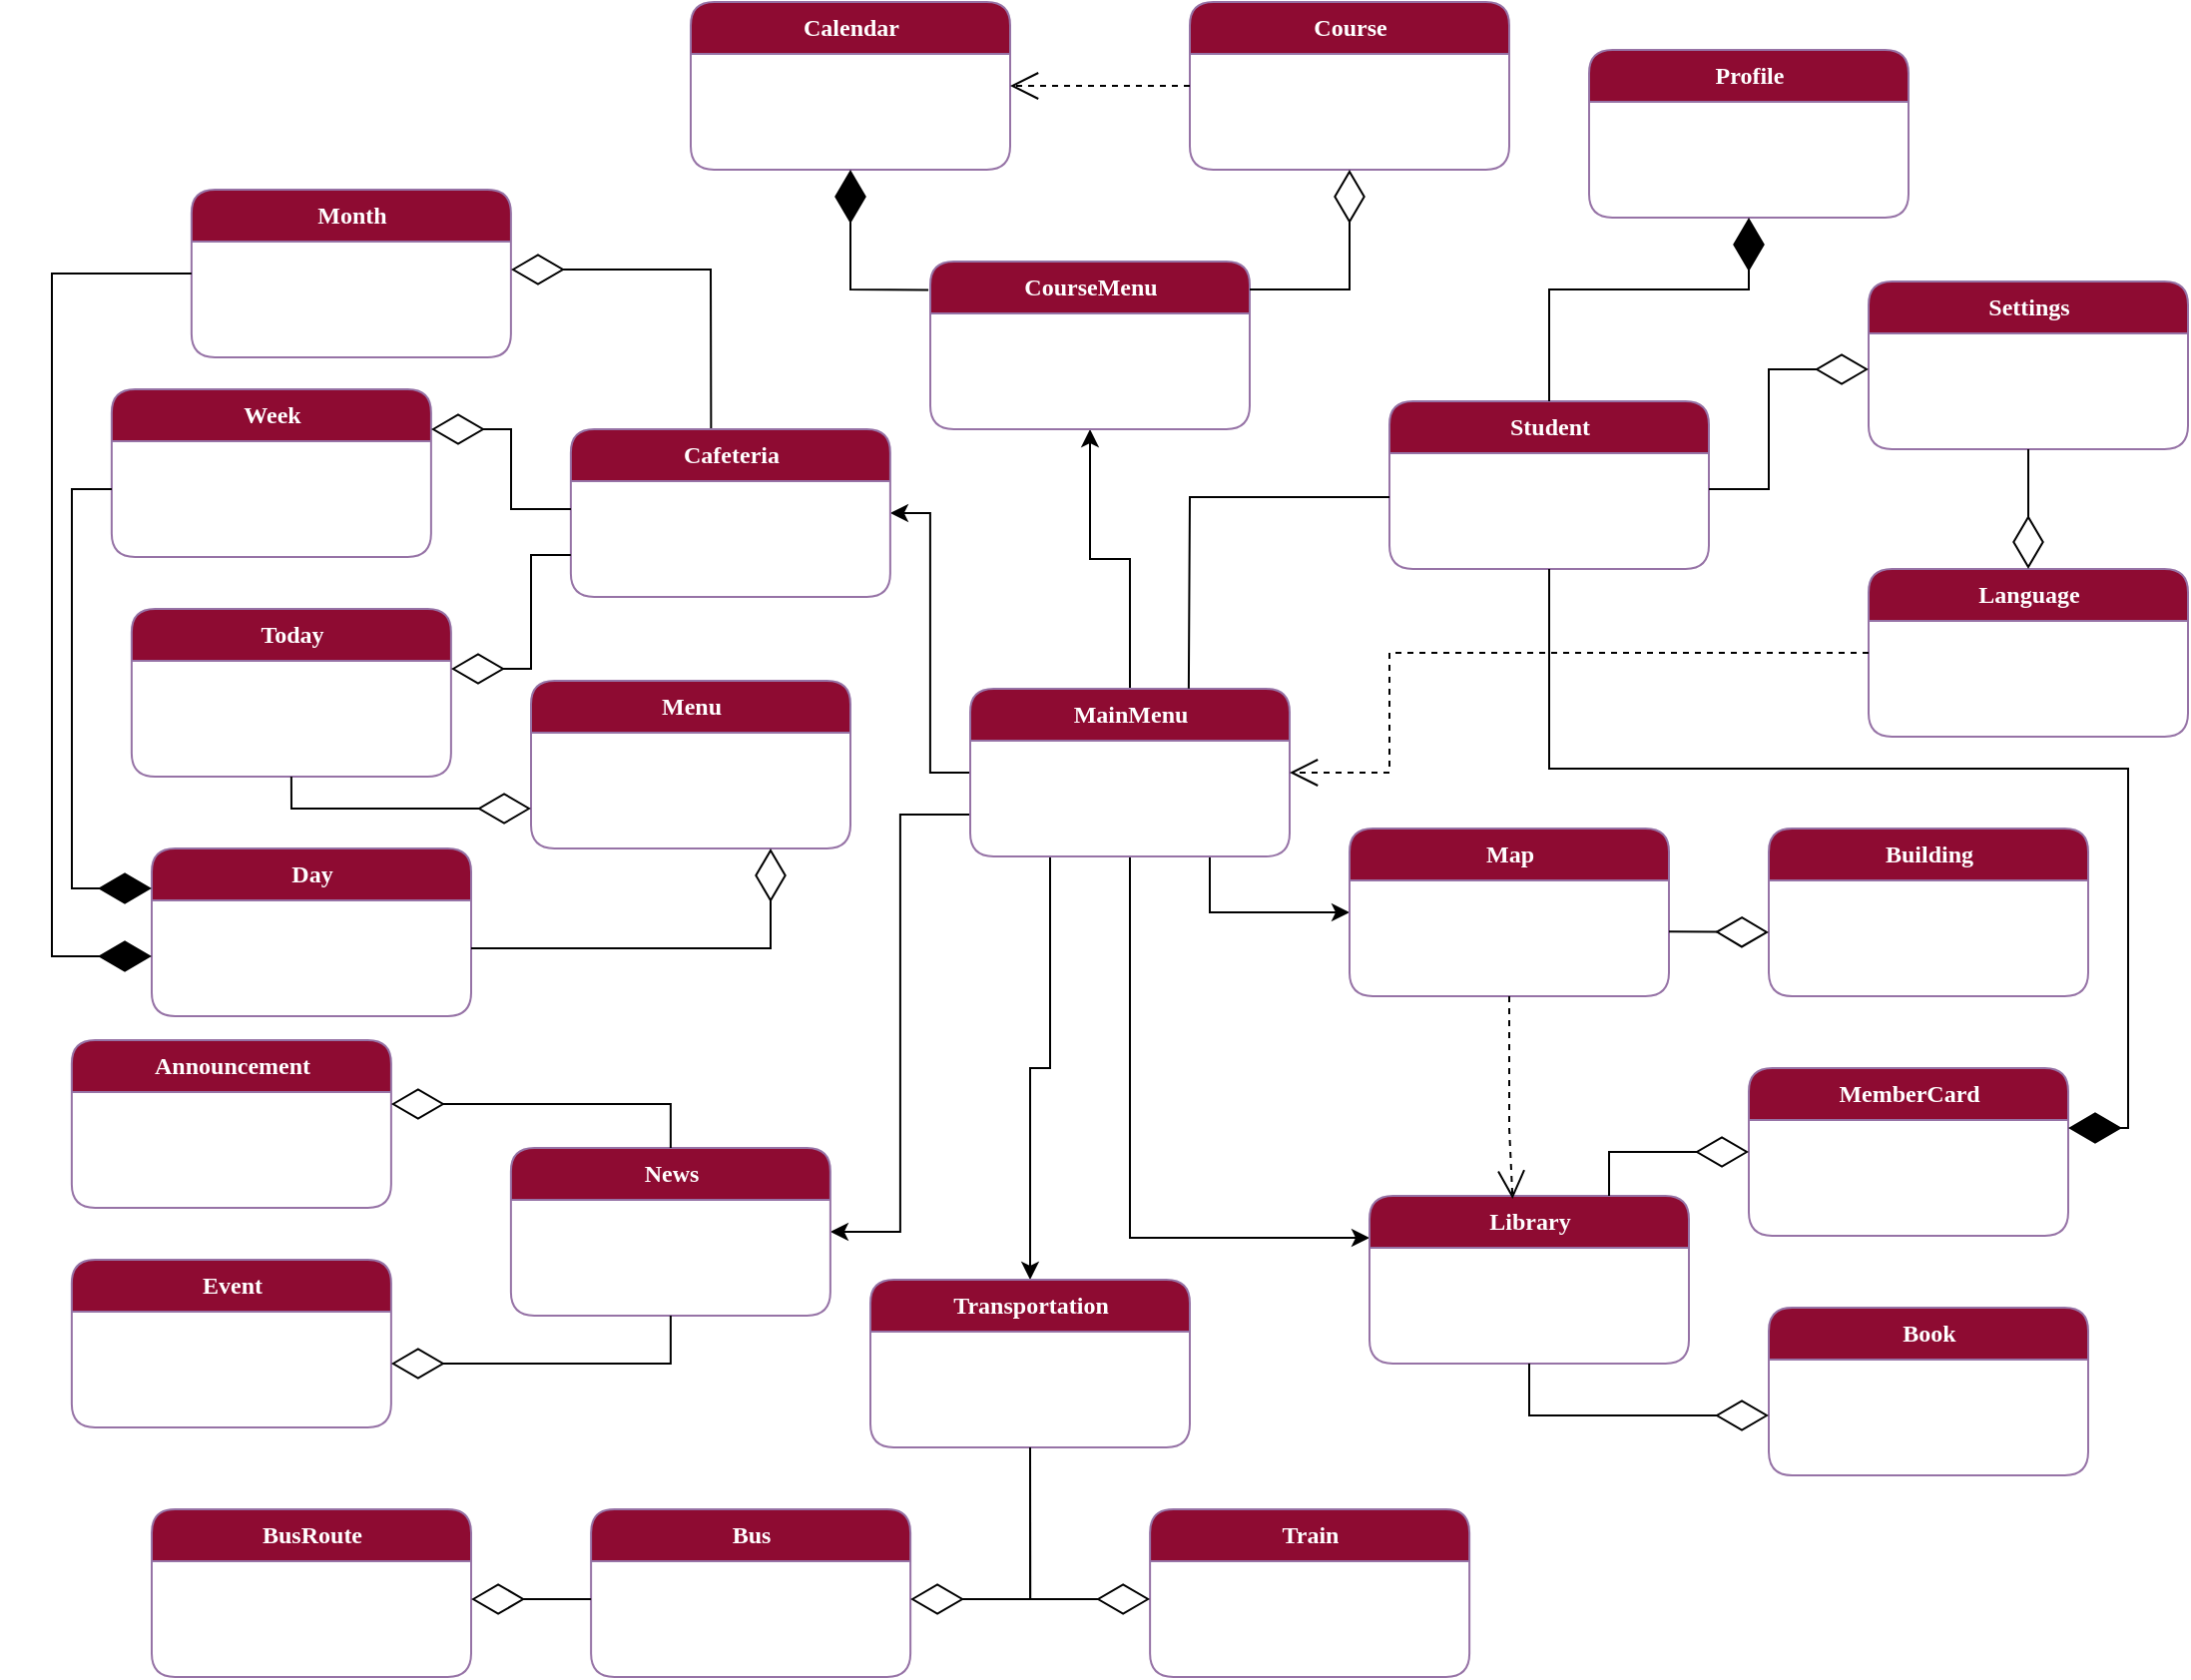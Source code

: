 <mxfile version="21.1.1" type="github">
  <diagram name="Domain-model-v0.1" id="5d7acffa-a066-3a61-03fe-96351882024d">
    <mxGraphModel dx="1434" dy="1614" grid="1" gridSize="10" guides="1" tooltips="1" connect="1" arrows="1" fold="1" page="1" pageScale="1" pageWidth="1100" pageHeight="850" background="#ffffff" math="0" shadow="0">
      <root>
        <mxCell id="0" />
        <mxCell id="1" parent="0" />
        <mxCell id="h8cdzkuJ3-BCi8xMZ_TN-5" value="&lt;font color=&quot;#ffffff&quot;&gt;&lt;b&gt;Student&lt;/b&gt;&lt;/font&gt;" style="swimlane;html=1;fontStyle=0;childLayout=stackLayout;horizontal=1;startSize=26;fillColor=#8e0b32;horizontalStack=0;resizeParent=1;resizeLast=0;collapsible=1;marginBottom=0;swimlaneFillColor=#ffffff;align=center;rounded=1;shadow=0;comic=0;labelBackgroundColor=none;strokeWidth=1;fontFamily=Verdana;fontSize=12;strokeColor=#9673a6;" parent="1" vertex="1">
          <mxGeometry x="695" y="-650" width="160" height="84" as="geometry" />
        </mxCell>
        <mxCell id="h8cdzkuJ3-BCi8xMZ_TN-8" value="&lt;font color=&quot;#ffffff&quot;&gt;&lt;b&gt;Settings&lt;/b&gt;&lt;/font&gt;" style="swimlane;html=1;fontStyle=0;childLayout=stackLayout;horizontal=1;startSize=26;fillColor=#8e0b32;horizontalStack=0;resizeParent=1;resizeLast=0;collapsible=1;marginBottom=0;swimlaneFillColor=#ffffff;align=center;rounded=1;shadow=0;comic=0;labelBackgroundColor=none;strokeWidth=1;fontFamily=Verdana;fontSize=12;strokeColor=#9673a6;" parent="1" vertex="1">
          <mxGeometry x="935" y="-710" width="160" height="84" as="geometry" />
        </mxCell>
        <mxCell id="h8cdzkuJ3-BCi8xMZ_TN-47" style="edgeStyle=orthogonalEdgeStyle;rounded=0;orthogonalLoop=1;jettySize=auto;html=1;exitX=0;exitY=0.5;exitDx=0;exitDy=0;entryX=1;entryY=0.5;entryDx=0;entryDy=0;" parent="1" source="h8cdzkuJ3-BCi8xMZ_TN-9" target="h8cdzkuJ3-BCi8xMZ_TN-12" edge="1">
          <mxGeometry relative="1" as="geometry" />
        </mxCell>
        <mxCell id="h8cdzkuJ3-BCi8xMZ_TN-50" style="edgeStyle=orthogonalEdgeStyle;rounded=0;orthogonalLoop=1;jettySize=auto;html=1;exitX=0;exitY=0.75;exitDx=0;exitDy=0;entryX=1;entryY=0.5;entryDx=0;entryDy=0;" parent="1" source="h8cdzkuJ3-BCi8xMZ_TN-9" target="h8cdzkuJ3-BCi8xMZ_TN-19" edge="1">
          <mxGeometry relative="1" as="geometry" />
        </mxCell>
        <mxCell id="h8cdzkuJ3-BCi8xMZ_TN-59" style="edgeStyle=orthogonalEdgeStyle;rounded=0;orthogonalLoop=1;jettySize=auto;html=1;exitX=0.75;exitY=1;exitDx=0;exitDy=0;entryX=0;entryY=0.5;entryDx=0;entryDy=0;" parent="1" source="h8cdzkuJ3-BCi8xMZ_TN-9" target="h8cdzkuJ3-BCi8xMZ_TN-15" edge="1">
          <mxGeometry relative="1" as="geometry" />
        </mxCell>
        <mxCell id="h8cdzkuJ3-BCi8xMZ_TN-68" style="edgeStyle=orthogonalEdgeStyle;rounded=0;orthogonalLoop=1;jettySize=auto;html=1;exitX=0.25;exitY=1;exitDx=0;exitDy=0;entryX=0.5;entryY=0;entryDx=0;entryDy=0;" parent="1" source="h8cdzkuJ3-BCi8xMZ_TN-9" target="h8cdzkuJ3-BCi8xMZ_TN-13" edge="1">
          <mxGeometry relative="1" as="geometry" />
        </mxCell>
        <mxCell id="h8cdzkuJ3-BCi8xMZ_TN-80" style="edgeStyle=orthogonalEdgeStyle;rounded=0;orthogonalLoop=1;jettySize=auto;html=1;exitX=0.5;exitY=0;exitDx=0;exitDy=0;entryX=0.5;entryY=1;entryDx=0;entryDy=0;" parent="1" source="h8cdzkuJ3-BCi8xMZ_TN-9" target="h8cdzkuJ3-BCi8xMZ_TN-18" edge="1">
          <mxGeometry relative="1" as="geometry" />
        </mxCell>
        <mxCell id="moBxXI_NNbaJDxCuOQPC-1" style="edgeStyle=orthogonalEdgeStyle;rounded=0;orthogonalLoop=1;jettySize=auto;html=1;exitX=0.5;exitY=1;exitDx=0;exitDy=0;entryX=0;entryY=0.25;entryDx=0;entryDy=0;" parent="1" source="h8cdzkuJ3-BCi8xMZ_TN-9" target="h8cdzkuJ3-BCi8xMZ_TN-14" edge="1">
          <mxGeometry relative="1" as="geometry" />
        </mxCell>
        <mxCell id="h8cdzkuJ3-BCi8xMZ_TN-9" value="&lt;font color=&quot;#ffffff&quot;&gt;&lt;b&gt;MainMenu&lt;br&gt;&lt;/b&gt;&lt;/font&gt;" style="swimlane;html=1;fontStyle=0;childLayout=stackLayout;horizontal=1;startSize=26;fillColor=#8e0b32;horizontalStack=0;resizeParent=1;resizeLast=0;collapsible=1;marginBottom=0;swimlaneFillColor=#ffffff;align=center;rounded=1;shadow=0;comic=0;labelBackgroundColor=none;strokeWidth=1;fontFamily=Verdana;fontSize=12;strokeColor=#9673a6;" parent="1" vertex="1">
          <mxGeometry x="485" y="-506" width="160" height="84" as="geometry" />
        </mxCell>
        <mxCell id="h8cdzkuJ3-BCi8xMZ_TN-11" value="&lt;font color=&quot;#ffffff&quot;&gt;&lt;b&gt;Profile&lt;/b&gt;&lt;/font&gt;" style="swimlane;html=1;fontStyle=0;childLayout=stackLayout;horizontal=1;startSize=26;fillColor=#8e0b32;horizontalStack=0;resizeParent=1;resizeLast=0;collapsible=1;marginBottom=0;swimlaneFillColor=#ffffff;align=center;rounded=1;shadow=0;comic=0;labelBackgroundColor=none;strokeWidth=1;fontFamily=Verdana;fontSize=12;strokeColor=#9673a6;" parent="1" vertex="1">
          <mxGeometry x="795" y="-826" width="160" height="84" as="geometry" />
        </mxCell>
        <mxCell id="h8cdzkuJ3-BCi8xMZ_TN-12" value="&lt;font color=&quot;#ffffff&quot;&gt;&lt;b&gt;Cafeteria&lt;/b&gt;&lt;/font&gt;" style="swimlane;html=1;fontStyle=0;childLayout=stackLayout;horizontal=1;startSize=26;fillColor=#8e0b32;horizontalStack=0;resizeParent=1;resizeLast=0;collapsible=1;marginBottom=0;swimlaneFillColor=#ffffff;align=center;rounded=1;shadow=0;comic=0;labelBackgroundColor=none;strokeWidth=1;fontFamily=Verdana;fontSize=12;strokeColor=#9673a6;" parent="1" vertex="1">
          <mxGeometry x="284.94" y="-636" width="160" height="84" as="geometry">
            <mxRectangle x="289.94" y="-10" width="100" height="30" as="alternateBounds" />
          </mxGeometry>
        </mxCell>
        <mxCell id="h8cdzkuJ3-BCi8xMZ_TN-13" value="&lt;font color=&quot;#ffffff&quot;&gt;&lt;b&gt;Transportation&lt;/b&gt;&lt;/font&gt;" style="swimlane;html=1;fontStyle=0;childLayout=stackLayout;horizontal=1;startSize=26;fillColor=#8e0b32;horizontalStack=0;resizeParent=1;resizeLast=0;collapsible=1;marginBottom=0;swimlaneFillColor=#ffffff;align=center;rounded=1;shadow=0;comic=0;labelBackgroundColor=none;strokeWidth=1;fontFamily=Verdana;fontSize=12;strokeColor=#9673a6;" parent="1" vertex="1">
          <mxGeometry x="435" y="-210" width="160" height="84" as="geometry" />
        </mxCell>
        <mxCell id="h8cdzkuJ3-BCi8xMZ_TN-14" value="&lt;font color=&quot;#ffffff&quot;&gt;&lt;b&gt;Library&lt;/b&gt;&lt;/font&gt;" style="swimlane;html=1;fontStyle=0;childLayout=stackLayout;horizontal=1;startSize=26;fillColor=#8e0b32;horizontalStack=0;resizeParent=1;resizeLast=0;collapsible=1;marginBottom=0;swimlaneFillColor=#ffffff;align=center;rounded=1;shadow=0;comic=0;labelBackgroundColor=none;strokeWidth=1;fontFamily=Verdana;fontSize=12;strokeColor=#9673a6;" parent="1" vertex="1">
          <mxGeometry x="685" y="-252" width="160" height="84" as="geometry" />
        </mxCell>
        <mxCell id="h8cdzkuJ3-BCi8xMZ_TN-15" value="&lt;font color=&quot;#ffffff&quot;&gt;&lt;b&gt;Map&lt;/b&gt;&lt;/font&gt;" style="swimlane;html=1;fontStyle=0;childLayout=stackLayout;horizontal=1;startSize=26;fillColor=#8e0b32;horizontalStack=0;resizeParent=1;resizeLast=0;collapsible=1;marginBottom=0;swimlaneFillColor=#ffffff;align=center;rounded=1;shadow=0;comic=0;labelBackgroundColor=none;strokeWidth=1;fontFamily=Verdana;fontSize=12;strokeColor=#9673a6;" parent="1" vertex="1">
          <mxGeometry x="675" y="-436" width="160" height="84" as="geometry" />
        </mxCell>
        <mxCell id="h8cdzkuJ3-BCi8xMZ_TN-18" value="&lt;font color=&quot;#ffffff&quot;&gt;&lt;b&gt;CourseMenu&lt;/b&gt;&lt;/font&gt;" style="swimlane;html=1;fontStyle=0;childLayout=stackLayout;horizontal=1;startSize=26;fillColor=#8e0b32;horizontalStack=0;resizeParent=1;resizeLast=0;collapsible=1;marginBottom=0;swimlaneFillColor=#ffffff;align=center;rounded=1;shadow=0;comic=0;labelBackgroundColor=none;strokeWidth=1;fontFamily=Verdana;fontSize=12;strokeColor=#9673a6;" parent="1" vertex="1">
          <mxGeometry x="465" y="-720" width="160" height="84" as="geometry" />
        </mxCell>
        <mxCell id="h8cdzkuJ3-BCi8xMZ_TN-19" value="&lt;font color=&quot;#ffffff&quot;&gt;&lt;b&gt;News&lt;/b&gt;&lt;/font&gt;" style="swimlane;html=1;fontStyle=0;childLayout=stackLayout;horizontal=1;startSize=26;fillColor=#8e0b32;horizontalStack=0;resizeParent=1;resizeLast=0;collapsible=1;marginBottom=0;swimlaneFillColor=#ffffff;align=center;rounded=1;shadow=0;comic=0;labelBackgroundColor=none;strokeWidth=1;fontFamily=Verdana;fontSize=12;strokeColor=#9673a6;" parent="1" vertex="1">
          <mxGeometry x="254.94" y="-276" width="160" height="84" as="geometry" />
        </mxCell>
        <mxCell id="h8cdzkuJ3-BCi8xMZ_TN-30" value="&lt;font color=&quot;#ffffff&quot;&gt;&lt;b&gt;Announcement&lt;/b&gt;&lt;/font&gt;" style="swimlane;html=1;fontStyle=0;childLayout=stackLayout;horizontal=1;startSize=26;fillColor=#8e0b32;horizontalStack=0;resizeParent=1;resizeLast=0;collapsible=1;marginBottom=0;swimlaneFillColor=#ffffff;align=center;rounded=1;shadow=0;comic=0;labelBackgroundColor=none;strokeWidth=1;fontFamily=Verdana;fontSize=12;strokeColor=#9673a6;" parent="1" vertex="1">
          <mxGeometry x="34.94" y="-330" width="160" height="84" as="geometry" />
        </mxCell>
        <mxCell id="h8cdzkuJ3-BCi8xMZ_TN-31" value="&lt;font color=&quot;#ffffff&quot;&gt;&lt;b&gt;Course&lt;/b&gt;&lt;/font&gt;" style="swimlane;html=1;fontStyle=0;childLayout=stackLayout;horizontal=1;startSize=26;fillColor=#8e0b32;horizontalStack=0;resizeParent=1;resizeLast=0;collapsible=1;marginBottom=0;swimlaneFillColor=#ffffff;align=center;rounded=1;shadow=0;comic=0;labelBackgroundColor=none;strokeWidth=1;fontFamily=Verdana;fontSize=12;strokeColor=#9673a6;" parent="1" vertex="1">
          <mxGeometry x="595" y="-850" width="160" height="84" as="geometry" />
        </mxCell>
        <mxCell id="h8cdzkuJ3-BCi8xMZ_TN-32" value="&lt;font color=&quot;#ffffff&quot;&gt;&lt;b&gt;Calendar&lt;/b&gt;&lt;/font&gt;" style="swimlane;html=1;fontStyle=0;childLayout=stackLayout;horizontal=1;startSize=26;fillColor=#8e0b32;horizontalStack=0;resizeParent=1;resizeLast=0;collapsible=1;marginBottom=0;swimlaneFillColor=#ffffff;align=center;rounded=1;shadow=0;comic=0;labelBackgroundColor=none;strokeWidth=1;fontFamily=Verdana;fontSize=12;strokeColor=#9673a6;" parent="1" vertex="1">
          <mxGeometry x="345" y="-850" width="160" height="84" as="geometry" />
        </mxCell>
        <mxCell id="h8cdzkuJ3-BCi8xMZ_TN-33" value="&lt;font color=&quot;#ffffff&quot;&gt;&lt;b&gt;Bus&lt;/b&gt;&lt;/font&gt;" style="swimlane;html=1;fontStyle=0;childLayout=stackLayout;horizontal=1;startSize=26;fillColor=#8e0b32;horizontalStack=0;resizeParent=1;resizeLast=0;collapsible=1;marginBottom=0;swimlaneFillColor=#ffffff;align=center;rounded=1;shadow=0;comic=0;labelBackgroundColor=none;strokeWidth=1;fontFamily=Verdana;fontSize=12;strokeColor=#9673a6;" parent="1" vertex="1">
          <mxGeometry x="295.06" y="-95" width="160" height="84" as="geometry" />
        </mxCell>
        <mxCell id="h8cdzkuJ3-BCi8xMZ_TN-34" value="&lt;font color=&quot;#ffffff&quot;&gt;&lt;b&gt;Train&lt;/b&gt;&lt;/font&gt;" style="swimlane;html=1;fontStyle=0;childLayout=stackLayout;horizontal=1;startSize=26;fillColor=#8e0b32;horizontalStack=0;resizeParent=1;resizeLast=0;collapsible=1;marginBottom=0;swimlaneFillColor=#ffffff;align=center;rounded=1;shadow=0;comic=0;labelBackgroundColor=none;strokeWidth=1;fontFamily=Verdana;fontSize=12;strokeColor=#9673a6;" parent="1" vertex="1">
          <mxGeometry x="575.06" y="-95" width="160" height="84" as="geometry" />
        </mxCell>
        <mxCell id="h8cdzkuJ3-BCi8xMZ_TN-35" value="&lt;font color=&quot;#ffffff&quot;&gt;&lt;b&gt;Event&lt;/b&gt;&lt;/font&gt;" style="swimlane;html=1;fontStyle=0;childLayout=stackLayout;horizontal=1;startSize=26;fillColor=#8e0b32;horizontalStack=0;resizeParent=1;resizeLast=0;collapsible=1;marginBottom=0;swimlaneFillColor=#ffffff;align=center;rounded=1;shadow=0;comic=0;labelBackgroundColor=none;strokeWidth=1;fontFamily=Verdana;fontSize=12;strokeColor=#9673a6;" parent="1" vertex="1">
          <mxGeometry x="34.94" y="-220" width="160" height="84" as="geometry" />
        </mxCell>
        <mxCell id="h8cdzkuJ3-BCi8xMZ_TN-41" value="&lt;font color=&quot;#ffffff&quot;&gt;&lt;b&gt;MemberCard&lt;/b&gt;&lt;/font&gt;" style="swimlane;html=1;fontStyle=0;childLayout=stackLayout;horizontal=1;startSize=26;fillColor=#8e0b32;horizontalStack=0;resizeParent=1;resizeLast=0;collapsible=1;marginBottom=0;swimlaneFillColor=#ffffff;align=center;rounded=1;shadow=0;comic=0;labelBackgroundColor=none;strokeWidth=1;fontFamily=Verdana;fontSize=12;strokeColor=#9673a6;" parent="1" vertex="1">
          <mxGeometry x="875" y="-316" width="160" height="84" as="geometry" />
        </mxCell>
        <mxCell id="h8cdzkuJ3-BCi8xMZ_TN-55" value="&lt;font color=&quot;#ffffff&quot;&gt;&lt;b&gt;Book&lt;/b&gt;&lt;/font&gt;" style="swimlane;html=1;fontStyle=0;childLayout=stackLayout;horizontal=1;startSize=26;fillColor=#8e0b32;horizontalStack=0;resizeParent=1;resizeLast=0;collapsible=1;marginBottom=0;swimlaneFillColor=#ffffff;align=center;rounded=1;shadow=0;comic=0;labelBackgroundColor=none;strokeWidth=1;fontFamily=Verdana;fontSize=12;strokeColor=#9673a6;" parent="1" vertex="1">
          <mxGeometry x="885" y="-196" width="160" height="84" as="geometry" />
        </mxCell>
        <mxCell id="h8cdzkuJ3-BCi8xMZ_TN-57" value="&lt;font color=&quot;#ffffff&quot;&gt;&lt;b&gt;Building&lt;/b&gt;&lt;/font&gt;" style="swimlane;html=1;fontStyle=0;childLayout=stackLayout;horizontal=1;startSize=26;fillColor=#8e0b32;horizontalStack=0;resizeParent=1;resizeLast=0;collapsible=1;marginBottom=0;swimlaneFillColor=#ffffff;align=center;rounded=1;shadow=0;comic=0;labelBackgroundColor=none;strokeWidth=1;fontFamily=Verdana;fontSize=12;strokeColor=#9673a6;" parent="1" vertex="1">
          <mxGeometry x="885" y="-436" width="160" height="84" as="geometry" />
        </mxCell>
        <mxCell id="0y7RblWS7trDj023ZmKN-32" value="" style="endArrow=diamondThin;endFill=0;endSize=24;html=1;rounded=0;" parent="h8cdzkuJ3-BCi8xMZ_TN-57" edge="1">
          <mxGeometry width="160" relative="1" as="geometry">
            <mxPoint x="-50" y="51.58" as="sourcePoint" />
            <mxPoint y="52" as="targetPoint" />
          </mxGeometry>
        </mxCell>
        <mxCell id="h8cdzkuJ3-BCi8xMZ_TN-65" value="&lt;font color=&quot;#ffffff&quot;&gt;&lt;b&gt;Today&lt;/b&gt;&lt;/font&gt;" style="swimlane;html=1;fontStyle=0;childLayout=stackLayout;horizontal=1;startSize=26;fillColor=#8e0b32;horizontalStack=0;resizeParent=1;resizeLast=0;collapsible=1;marginBottom=0;swimlaneFillColor=#ffffff;align=center;rounded=1;shadow=0;comic=0;labelBackgroundColor=none;strokeWidth=1;fontFamily=Verdana;fontSize=12;strokeColor=#9673a6;" parent="1" vertex="1">
          <mxGeometry x="64.94" y="-546" width="160" height="84" as="geometry" />
        </mxCell>
        <mxCell id="h8cdzkuJ3-BCi8xMZ_TN-66" value="&lt;font color=&quot;#ffffff&quot;&gt;&lt;b&gt;Week&lt;/b&gt;&lt;/font&gt;" style="swimlane;html=1;fontStyle=0;childLayout=stackLayout;horizontal=1;startSize=26;fillColor=#8e0b32;horizontalStack=0;resizeParent=1;resizeLast=0;collapsible=1;marginBottom=0;swimlaneFillColor=#ffffff;align=center;rounded=1;shadow=0;comic=0;labelBackgroundColor=none;strokeWidth=1;fontFamily=Verdana;fontSize=12;strokeColor=#9673a6;" parent="1" vertex="1">
          <mxGeometry x="54.94" y="-656" width="160" height="84" as="geometry" />
        </mxCell>
        <mxCell id="h8cdzkuJ3-BCi8xMZ_TN-67" value="&lt;font color=&quot;#ffffff&quot;&gt;&lt;b&gt;Month&lt;/b&gt;&lt;/font&gt;" style="swimlane;html=1;fontStyle=0;childLayout=stackLayout;horizontal=1;startSize=26;fillColor=#8e0b32;horizontalStack=0;resizeParent=1;resizeLast=0;collapsible=1;marginBottom=0;swimlaneFillColor=#ffffff;align=center;rounded=1;shadow=0;comic=0;labelBackgroundColor=none;strokeWidth=1;fontFamily=Verdana;fontSize=12;strokeColor=#9673a6;" parent="1" vertex="1">
          <mxGeometry x="94.94" y="-756" width="160" height="84" as="geometry" />
        </mxCell>
        <mxCell id="h8cdzkuJ3-BCi8xMZ_TN-69" value="&lt;font color=&quot;#ffffff&quot;&gt;&lt;b&gt;Menu&lt;/b&gt;&lt;/font&gt;" style="swimlane;html=1;fontStyle=0;childLayout=stackLayout;horizontal=1;startSize=26;fillColor=#8e0b32;horizontalStack=0;resizeParent=1;resizeLast=0;collapsible=1;marginBottom=0;swimlaneFillColor=#ffffff;align=center;rounded=1;shadow=0;comic=0;labelBackgroundColor=none;strokeWidth=1;fontFamily=Verdana;fontSize=12;strokeColor=#9673a6;" parent="1" vertex="1">
          <mxGeometry x="265" y="-510" width="160" height="84" as="geometry" />
        </mxCell>
        <mxCell id="h8cdzkuJ3-BCi8xMZ_TN-78" value="&lt;font color=&quot;#ffffff&quot;&gt;&lt;b&gt;Language&lt;/b&gt;&lt;/font&gt;" style="swimlane;html=1;fontStyle=0;childLayout=stackLayout;horizontal=1;startSize=26;fillColor=#8e0b32;horizontalStack=0;resizeParent=1;resizeLast=0;collapsible=1;marginBottom=0;swimlaneFillColor=#ffffff;align=center;rounded=1;shadow=0;comic=0;labelBackgroundColor=none;strokeWidth=1;fontFamily=Verdana;fontSize=12;strokeColor=#9673a6;" parent="1" vertex="1">
          <mxGeometry x="935" y="-566" width="160" height="84" as="geometry" />
        </mxCell>
        <mxCell id="0y7RblWS7trDj023ZmKN-3" value="" style="endArrow=diamondThin;endFill=0;endSize=24;html=1;rounded=0;exitX=0.5;exitY=1;exitDx=0;exitDy=0;" parent="1" source="h8cdzkuJ3-BCi8xMZ_TN-14" edge="1">
          <mxGeometry width="160" relative="1" as="geometry">
            <mxPoint x="725" y="-142" as="sourcePoint" />
            <mxPoint x="885" y="-142" as="targetPoint" />
            <Array as="points">
              <mxPoint x="765" y="-142" />
              <mxPoint x="795" y="-142" />
              <mxPoint x="825" y="-142" />
            </Array>
          </mxGeometry>
        </mxCell>
        <mxCell id="0y7RblWS7trDj023ZmKN-5" value="" style="endArrow=diamondThin;endFill=0;endSize=24;html=1;rounded=0;entryX=0.5;entryY=1;entryDx=0;entryDy=0;" parent="1" target="h8cdzkuJ3-BCi8xMZ_TN-31" edge="1">
          <mxGeometry width="160" relative="1" as="geometry">
            <mxPoint x="625" y="-706" as="sourcePoint" />
            <mxPoint x="785" y="-516" as="targetPoint" />
            <Array as="points">
              <mxPoint x="625" y="-706" />
              <mxPoint x="675" y="-706" />
            </Array>
          </mxGeometry>
        </mxCell>
        <mxCell id="0y7RblWS7trDj023ZmKN-7" value="" style="endArrow=open;endSize=12;dashed=1;html=1;rounded=0;exitX=0;exitY=0.5;exitDx=0;exitDy=0;entryX=1;entryY=0.5;entryDx=0;entryDy=0;" parent="1" source="h8cdzkuJ3-BCi8xMZ_TN-31" target="h8cdzkuJ3-BCi8xMZ_TN-32" edge="1">
          <mxGeometry width="160" relative="1" as="geometry">
            <mxPoint x="475" y="-756" as="sourcePoint" />
            <mxPoint x="635" y="-756" as="targetPoint" />
          </mxGeometry>
        </mxCell>
        <mxCell id="0y7RblWS7trDj023ZmKN-8" value="" style="endArrow=diamondThin;endFill=1;endSize=24;html=1;rounded=0;entryX=0.5;entryY=1;entryDx=0;entryDy=0;exitX=-0.006;exitY=0.169;exitDx=0;exitDy=0;exitPerimeter=0;" parent="1" source="h8cdzkuJ3-BCi8xMZ_TN-18" target="h8cdzkuJ3-BCi8xMZ_TN-32" edge="1">
          <mxGeometry width="160" relative="1" as="geometry">
            <mxPoint x="535" y="-676" as="sourcePoint" />
            <mxPoint x="695" y="-676" as="targetPoint" />
            <Array as="points">
              <mxPoint x="425" y="-706" />
            </Array>
          </mxGeometry>
        </mxCell>
        <mxCell id="0y7RblWS7trDj023ZmKN-9" value="" style="endArrow=diamondThin;endFill=0;endSize=24;html=1;rounded=0;" parent="1" edge="1">
          <mxGeometry width="160" relative="1" as="geometry">
            <mxPoint x="285" y="-596" as="sourcePoint" />
            <mxPoint x="215" y="-636" as="targetPoint" />
            <Array as="points">
              <mxPoint x="255" y="-596" />
              <mxPoint x="255" y="-636" />
            </Array>
          </mxGeometry>
        </mxCell>
        <mxCell id="0y7RblWS7trDj023ZmKN-10" value="" style="endArrow=diamondThin;endFill=0;endSize=24;html=1;rounded=0;exitX=0.439;exitY=-0.006;exitDx=0;exitDy=0;exitPerimeter=0;" parent="1" source="h8cdzkuJ3-BCi8xMZ_TN-12" edge="1">
          <mxGeometry width="160" relative="1" as="geometry">
            <mxPoint x="275" y="-656" as="sourcePoint" />
            <mxPoint x="255" y="-716" as="targetPoint" />
            <Array as="points">
              <mxPoint x="355" y="-716" />
            </Array>
          </mxGeometry>
        </mxCell>
        <mxCell id="0y7RblWS7trDj023ZmKN-11" value="" style="endArrow=diamondThin;endFill=0;endSize=24;html=1;rounded=0;exitX=0;exitY=0.75;exitDx=0;exitDy=0;" parent="1" source="h8cdzkuJ3-BCi8xMZ_TN-12" edge="1">
          <mxGeometry width="160" relative="1" as="geometry">
            <mxPoint x="225" y="-616" as="sourcePoint" />
            <mxPoint x="225" y="-516" as="targetPoint" />
            <Array as="points">
              <mxPoint x="265" y="-573" />
              <mxPoint x="265" y="-516" />
            </Array>
          </mxGeometry>
        </mxCell>
        <mxCell id="0y7RblWS7trDj023ZmKN-12" value="&lt;font color=&quot;#ffffff&quot;&gt;&lt;b&gt;Day&lt;/b&gt;&lt;/font&gt;" style="swimlane;html=1;fontStyle=0;childLayout=stackLayout;horizontal=1;startSize=26;fillColor=#8e0b32;horizontalStack=0;resizeParent=1;resizeLast=0;collapsible=1;marginBottom=0;swimlaneFillColor=#ffffff;align=center;rounded=1;shadow=0;comic=0;labelBackgroundColor=none;strokeWidth=1;fontFamily=Verdana;fontSize=12;strokeColor=#9673a6;" parent="1" vertex="1">
          <mxGeometry x="75" y="-426" width="160" height="84" as="geometry" />
        </mxCell>
        <mxCell id="0y7RblWS7trDj023ZmKN-13" value="" style="endArrow=diamondThin;endFill=1;endSize=24;html=1;rounded=0;" parent="1" edge="1">
          <mxGeometry width="160" relative="1" as="geometry">
            <mxPoint x="55" y="-606" as="sourcePoint" />
            <mxPoint x="75" y="-406" as="targetPoint" />
            <Array as="points">
              <mxPoint x="35" y="-606" />
              <mxPoint x="35" y="-406" />
            </Array>
          </mxGeometry>
        </mxCell>
        <mxCell id="0y7RblWS7trDj023ZmKN-14" value="" style="endArrow=diamondThin;endFill=1;endSize=24;html=1;rounded=0;exitX=0;exitY=0.5;exitDx=0;exitDy=0;" parent="1" source="h8cdzkuJ3-BCi8xMZ_TN-67" edge="1">
          <mxGeometry width="160" relative="1" as="geometry">
            <mxPoint x="55" y="-572" as="sourcePoint" />
            <mxPoint x="75" y="-372" as="targetPoint" />
            <Array as="points">
              <mxPoint x="25" y="-714" />
              <mxPoint x="25" y="-372" />
            </Array>
          </mxGeometry>
        </mxCell>
        <mxCell id="0y7RblWS7trDj023ZmKN-15" value="" style="endArrow=diamondThin;endFill=0;endSize=24;html=1;rounded=0;entryX=0.75;entryY=1;entryDx=0;entryDy=0;" parent="1" target="h8cdzkuJ3-BCi8xMZ_TN-69" edge="1">
          <mxGeometry width="160" relative="1" as="geometry">
            <mxPoint x="235" y="-376" as="sourcePoint" />
            <mxPoint x="414.94" y="-376" as="targetPoint" />
            <Array as="points">
              <mxPoint x="385" y="-376" />
            </Array>
          </mxGeometry>
        </mxCell>
        <mxCell id="0y7RblWS7trDj023ZmKN-16" value="" style="endArrow=diamondThin;endFill=0;endSize=24;html=1;rounded=0;entryX=0.75;entryY=1;entryDx=0;entryDy=0;exitX=0.5;exitY=1;exitDx=0;exitDy=0;" parent="1" source="h8cdzkuJ3-BCi8xMZ_TN-65" edge="1">
          <mxGeometry width="160" relative="1" as="geometry">
            <mxPoint x="115" y="-396" as="sourcePoint" />
            <mxPoint x="265" y="-446" as="targetPoint" />
            <Array as="points">
              <mxPoint x="145" y="-446" />
              <mxPoint x="205" y="-446" />
            </Array>
          </mxGeometry>
        </mxCell>
        <mxCell id="0y7RblWS7trDj023ZmKN-17" value="" style="endArrow=diamondThin;endFill=0;endSize=24;html=1;rounded=0;" parent="1" source="h8cdzkuJ3-BCi8xMZ_TN-19" edge="1">
          <mxGeometry width="160" relative="1" as="geometry">
            <mxPoint x="354.94" y="-238" as="sourcePoint" />
            <mxPoint x="194.94" y="-298" as="targetPoint" />
            <Array as="points">
              <mxPoint x="334.94" y="-298" />
            </Array>
          </mxGeometry>
        </mxCell>
        <mxCell id="0y7RblWS7trDj023ZmKN-19" value="" style="endArrow=diamondThin;endFill=0;endSize=24;html=1;rounded=0;exitX=0.5;exitY=1;exitDx=0;exitDy=0;" parent="1" source="h8cdzkuJ3-BCi8xMZ_TN-19" edge="1">
          <mxGeometry width="160" relative="1" as="geometry">
            <mxPoint x="334.94" y="-146" as="sourcePoint" />
            <mxPoint x="194.94" y="-168" as="targetPoint" />
            <Array as="points">
              <mxPoint x="334.94" y="-168" />
            </Array>
          </mxGeometry>
        </mxCell>
        <mxCell id="0y7RblWS7trDj023ZmKN-20" value="&lt;font color=&quot;#ffffff&quot;&gt;&lt;b&gt;BusRoute&lt;/b&gt;&lt;/font&gt;" style="swimlane;html=1;fontStyle=0;childLayout=stackLayout;horizontal=1;startSize=26;fillColor=#8e0b32;horizontalStack=0;resizeParent=1;resizeLast=0;collapsible=1;marginBottom=0;swimlaneFillColor=#ffffff;align=center;rounded=1;shadow=0;comic=0;labelBackgroundColor=none;strokeWidth=1;fontFamily=Verdana;fontSize=12;strokeColor=#9673a6;" parent="1" vertex="1">
          <mxGeometry x="75" y="-95" width="160" height="84" as="geometry" />
        </mxCell>
        <mxCell id="0y7RblWS7trDj023ZmKN-21" value="" style="endArrow=diamondThin;endFill=0;endSize=24;html=1;rounded=0;" parent="1" edge="1">
          <mxGeometry width="160" relative="1" as="geometry">
            <mxPoint x="295.06" y="-50" as="sourcePoint" />
            <mxPoint x="235.06" y="-50" as="targetPoint" />
          </mxGeometry>
        </mxCell>
        <mxCell id="0y7RblWS7trDj023ZmKN-22" value="" style="endArrow=diamondThin;endFill=0;endSize=24;html=1;rounded=0;exitX=0.5;exitY=1;exitDx=0;exitDy=0;" parent="1" source="h8cdzkuJ3-BCi8xMZ_TN-13" edge="1">
          <mxGeometry width="160" relative="1" as="geometry">
            <mxPoint x="505.06" y="-130" as="sourcePoint" />
            <mxPoint x="455.06" y="-50" as="targetPoint" />
            <Array as="points">
              <mxPoint x="515.06" y="-50" />
            </Array>
          </mxGeometry>
        </mxCell>
        <mxCell id="0y7RblWS7trDj023ZmKN-25" value="" style="endArrow=diamondThin;endFill=0;endSize=24;html=1;rounded=0;exitX=0.5;exitY=1;exitDx=0;exitDy=0;" parent="1" source="h8cdzkuJ3-BCi8xMZ_TN-13" edge="1">
          <mxGeometry width="160" relative="1" as="geometry">
            <mxPoint x="525.06" y="-116" as="sourcePoint" />
            <mxPoint x="575.06" y="-50" as="targetPoint" />
            <Array as="points">
              <mxPoint x="515.06" y="-50" />
            </Array>
          </mxGeometry>
        </mxCell>
        <mxCell id="0y7RblWS7trDj023ZmKN-28" value="" style="endArrow=diamondThin;endFill=0;endSize=24;html=1;rounded=0;exitX=0.75;exitY=0;exitDx=0;exitDy=0;" parent="1" source="h8cdzkuJ3-BCi8xMZ_TN-14" edge="1">
          <mxGeometry width="160" relative="1" as="geometry">
            <mxPoint x="725" y="-274.42" as="sourcePoint" />
            <mxPoint x="875" y="-274" as="targetPoint" />
            <Array as="points">
              <mxPoint x="805" y="-274" />
            </Array>
          </mxGeometry>
        </mxCell>
        <mxCell id="0y7RblWS7trDj023ZmKN-29" value="" style="endArrow=diamondThin;endFill=1;endSize=24;html=1;rounded=0;exitX=0.5;exitY=1;exitDx=0;exitDy=0;" parent="1" source="h8cdzkuJ3-BCi8xMZ_TN-5" edge="1">
          <mxGeometry width="160" relative="1" as="geometry">
            <mxPoint x="745" y="-468.34" as="sourcePoint" />
            <mxPoint x="1035" y="-286" as="targetPoint" />
            <Array as="points">
              <mxPoint x="775" y="-466" />
              <mxPoint x="1065" y="-466" />
              <mxPoint x="1065" y="-286" />
            </Array>
          </mxGeometry>
        </mxCell>
        <mxCell id="0y7RblWS7trDj023ZmKN-31" value="" style="endArrow=open;endSize=12;dashed=1;html=1;rounded=0;exitX=0.5;exitY=1;exitDx=0;exitDy=0;entryX=0.448;entryY=0.018;entryDx=0;entryDy=0;entryPerimeter=0;" parent="1" source="h8cdzkuJ3-BCi8xMZ_TN-15" target="h8cdzkuJ3-BCi8xMZ_TN-14" edge="1">
          <mxGeometry width="160" relative="1" as="geometry">
            <mxPoint x="685" y="-306" as="sourcePoint" />
            <mxPoint x="845" y="-306" as="targetPoint" />
            <Array as="points">
              <mxPoint x="755" y="-306" />
              <mxPoint x="755" y="-286" />
            </Array>
          </mxGeometry>
        </mxCell>
        <mxCell id="0y7RblWS7trDj023ZmKN-33" value="" style="endArrow=diamondThin;endFill=1;endSize=24;html=1;rounded=0;entryX=0.5;entryY=1;entryDx=0;entryDy=0;exitX=0.5;exitY=0;exitDx=0;exitDy=0;" parent="1" source="h8cdzkuJ3-BCi8xMZ_TN-5" target="h8cdzkuJ3-BCi8xMZ_TN-11" edge="1">
          <mxGeometry width="160" relative="1" as="geometry">
            <mxPoint x="735" y="-656" as="sourcePoint" />
            <mxPoint x="895" y="-656" as="targetPoint" />
            <Array as="points">
              <mxPoint x="775" y="-706" />
              <mxPoint x="875" y="-706" />
            </Array>
          </mxGeometry>
        </mxCell>
        <mxCell id="0y7RblWS7trDj023ZmKN-35" value="" style="endArrow=open;endSize=12;dashed=1;html=1;rounded=0;exitX=0;exitY=0.5;exitDx=0;exitDy=0;entryX=1;entryY=0.5;entryDx=0;entryDy=0;" parent="1" source="h8cdzkuJ3-BCi8xMZ_TN-78" target="h8cdzkuJ3-BCi8xMZ_TN-9" edge="1">
          <mxGeometry width="160" relative="1" as="geometry">
            <mxPoint x="693" y="-555" as="sourcePoint" />
            <mxPoint x="695" y="-453" as="targetPoint" />
            <Array as="points">
              <mxPoint x="695" y="-524" />
              <mxPoint x="695" y="-464" />
            </Array>
          </mxGeometry>
        </mxCell>
        <mxCell id="0y7RblWS7trDj023ZmKN-36" value="" style="endArrow=diamondThin;endFill=0;endSize=24;html=1;rounded=0;" parent="1" edge="1">
          <mxGeometry width="160" relative="1" as="geometry">
            <mxPoint x="855" y="-606" as="sourcePoint" />
            <mxPoint x="935" y="-666" as="targetPoint" />
            <Array as="points">
              <mxPoint x="885" y="-606" />
              <mxPoint x="885" y="-666" />
            </Array>
          </mxGeometry>
        </mxCell>
        <mxCell id="0y7RblWS7trDj023ZmKN-38" value="" style="endArrow=none;html=1;rounded=0;exitX=0.684;exitY=-0.002;exitDx=0;exitDy=0;exitPerimeter=0;" parent="1" source="h8cdzkuJ3-BCi8xMZ_TN-9" edge="1">
          <mxGeometry width="50" height="50" relative="1" as="geometry">
            <mxPoint x="645" y="-552" as="sourcePoint" />
            <mxPoint x="695" y="-602" as="targetPoint" />
            <Array as="points">
              <mxPoint x="595" y="-602" />
            </Array>
          </mxGeometry>
        </mxCell>
        <mxCell id="xNhacRvQgt7i7nkHDUnZ-1" value="" style="endArrow=diamondThin;endFill=0;endSize=24;html=1;rounded=0;entryX=0.5;entryY=0;entryDx=0;entryDy=0;exitX=0.5;exitY=1;exitDx=0;exitDy=0;" parent="1" source="h8cdzkuJ3-BCi8xMZ_TN-8" target="h8cdzkuJ3-BCi8xMZ_TN-78" edge="1">
          <mxGeometry width="160" relative="1" as="geometry">
            <mxPoint x="1005" y="-606" as="sourcePoint" />
            <mxPoint x="805" y="-546" as="targetPoint" />
          </mxGeometry>
        </mxCell>
      </root>
    </mxGraphModel>
  </diagram>
</mxfile>
